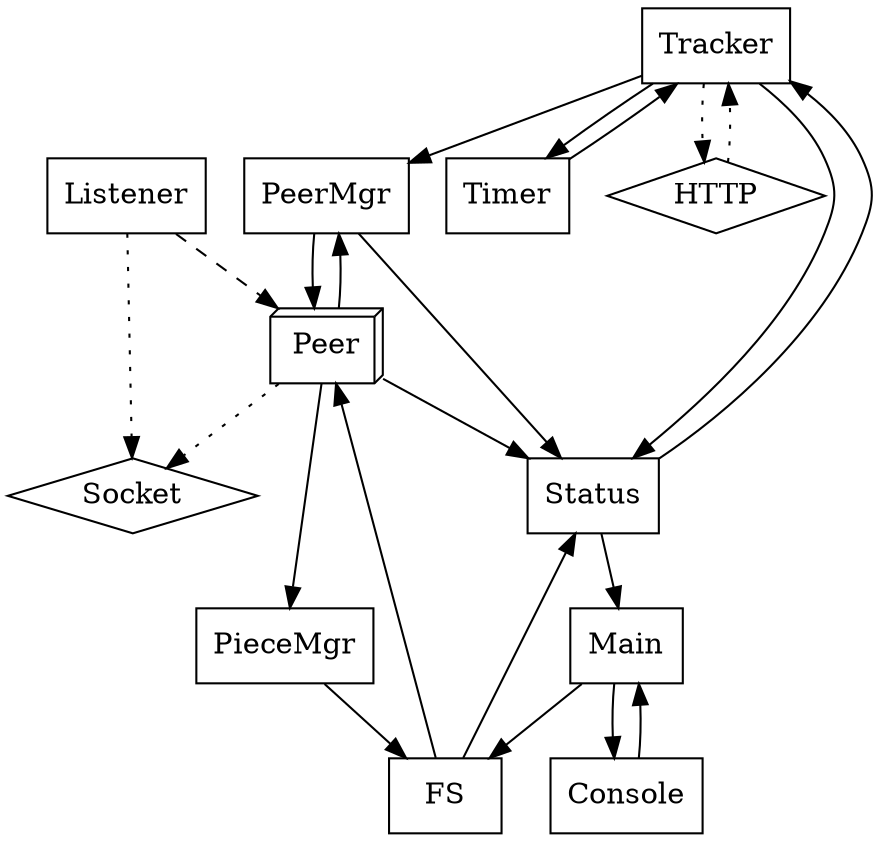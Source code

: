 digraph {

	node [shape=box];
	Tracker;
	PeerMgr;
	Peer [shape=box3d];

	Status;
	FS;
	Main;
	Console;
	Timer;
	PieceMgr;

	Listener;

	node [shape=diamond];
	HTTP;
	Socket;

	edge [style=dotted];
	Tracker -> HTTP;
	HTTP    -> Tracker;
	Peer -> Socket;
	Listener-> Socket;

	edge [style=solid];

	Tracker -> PeerMgr;
	Tracker -> Timer;
	Tracker -> Status

	Timer -> Tracker;

	PeerMgr -> Peer;
	PeerMgr -> Status;

	Peer -> PeerMgr;

	FS -> Peer;
	Peer -> Status;

	Peer -> PieceMgr;

	PieceMgr -> FS;

	FS -> Status;

	Main -> Console;
	Main -> FS;

	Console -> Main;

	Status -> Tracker;
	Status -> Main;

	Listener -> Peer [style=dashed];
}